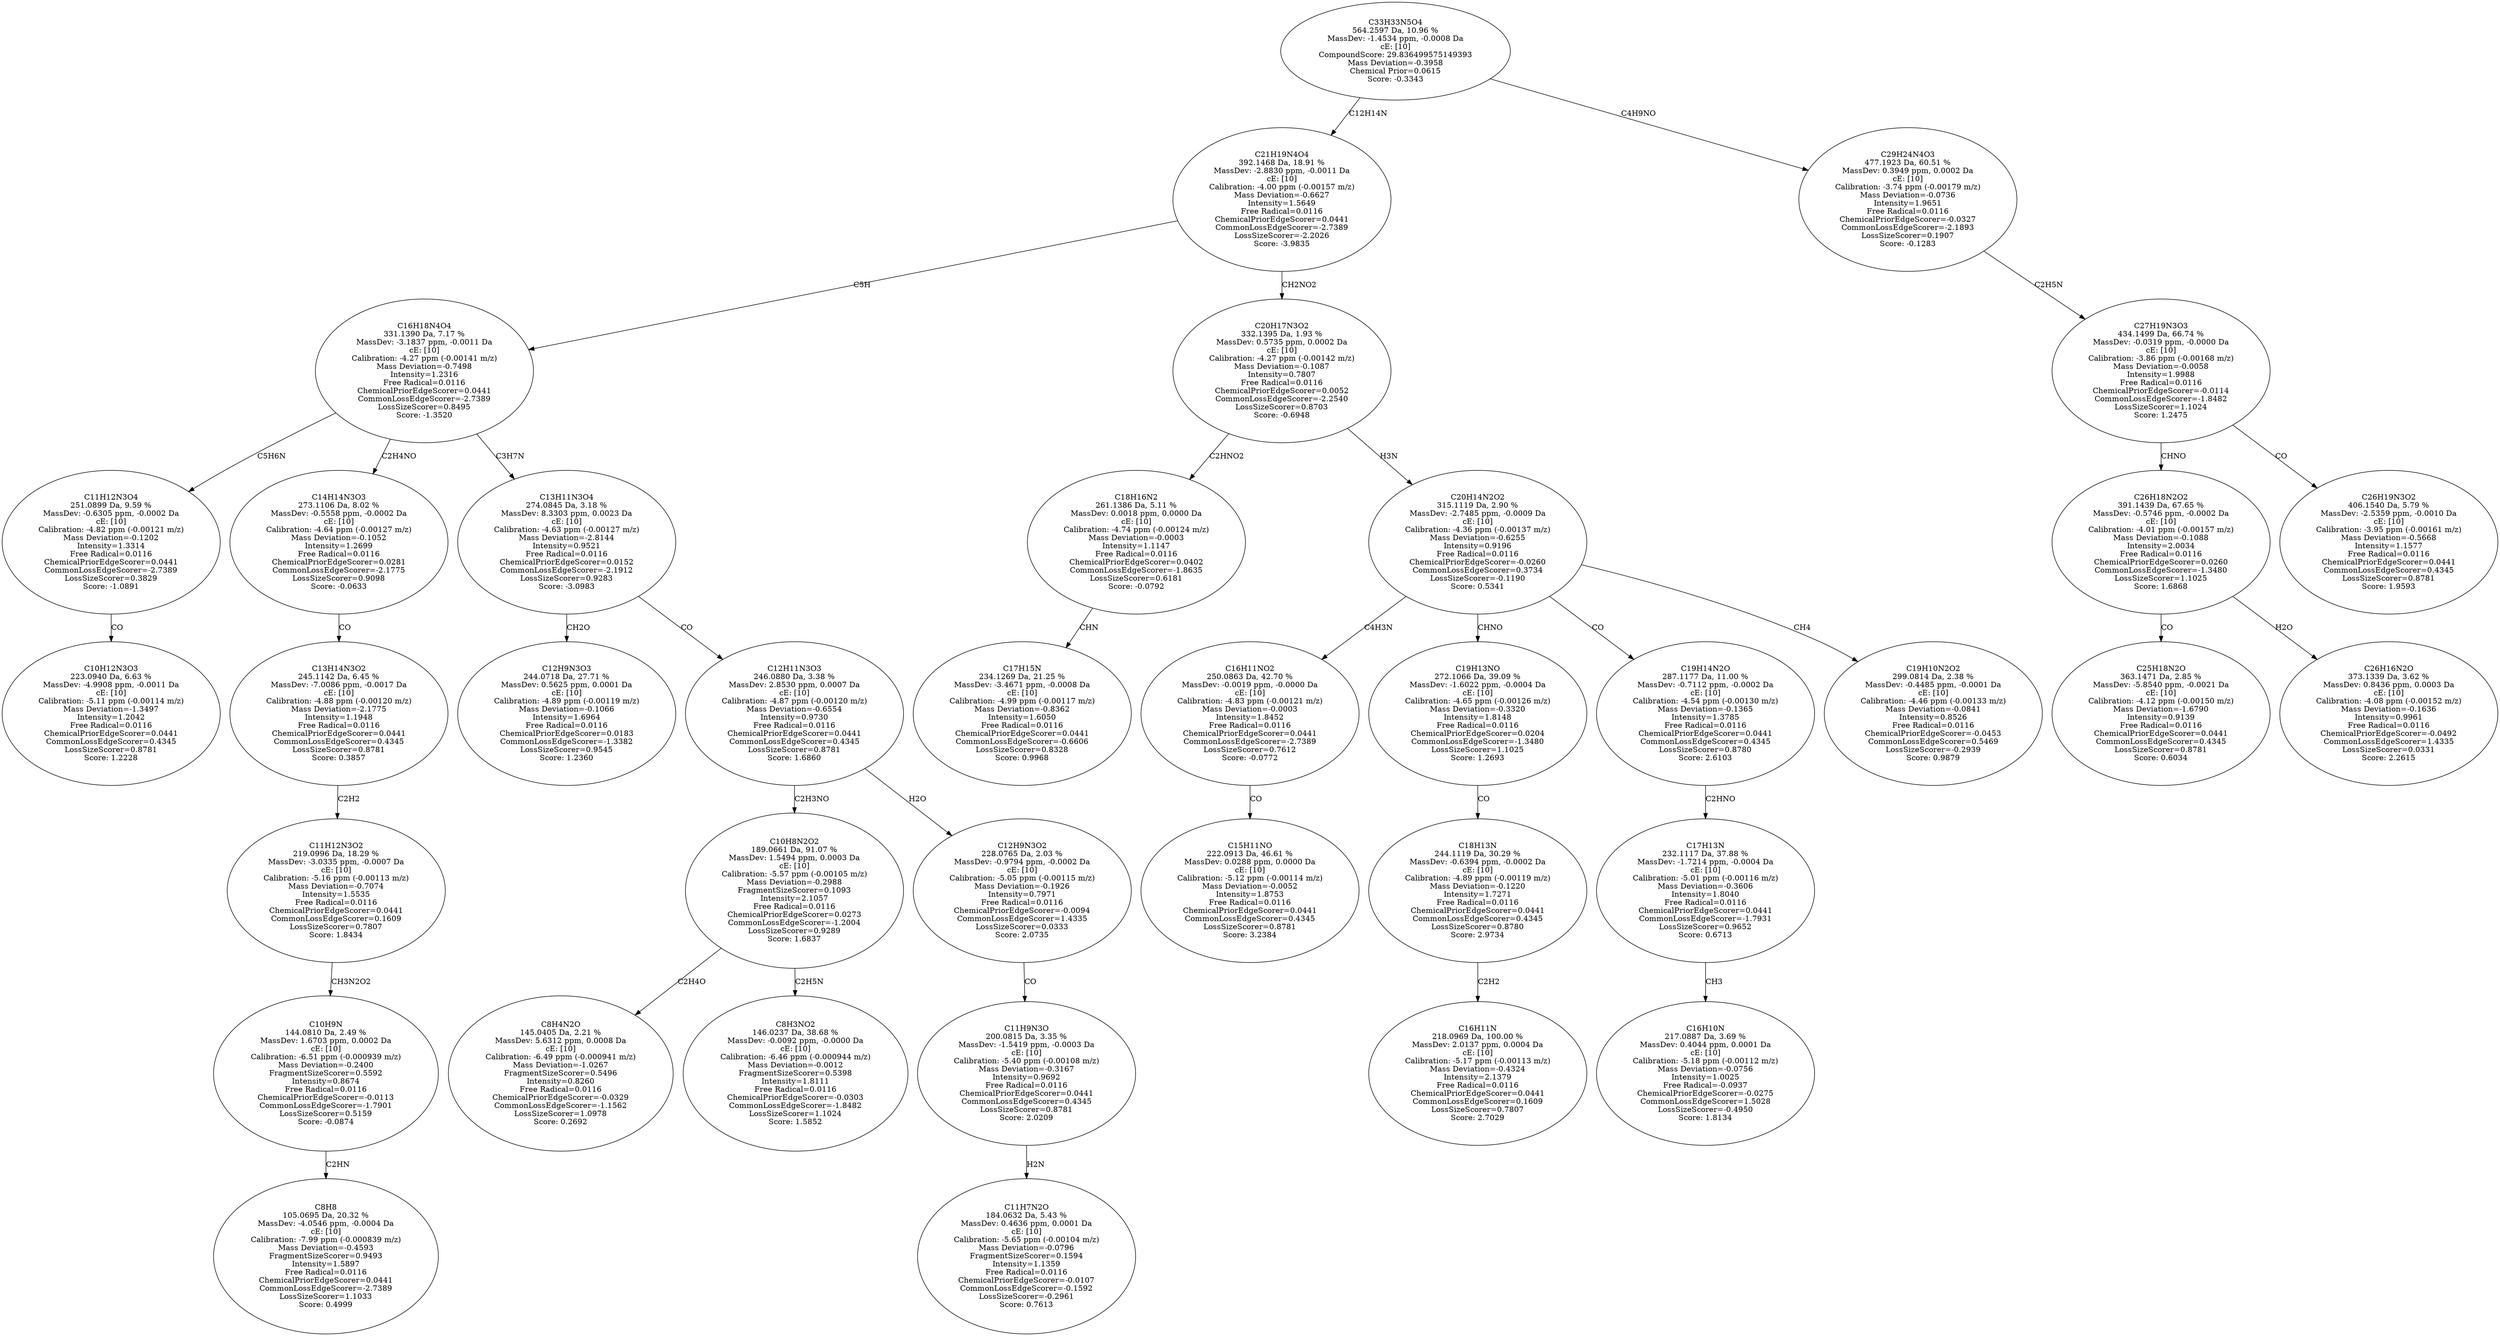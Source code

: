 strict digraph {
v1 [label="C10H12N3O3\n223.0940 Da, 6.63 %\nMassDev: -4.9908 ppm, -0.0011 Da\ncE: [10]\nCalibration: -5.11 ppm (-0.00114 m/z)\nMass Deviation=-1.3497\nIntensity=1.2042\nFree Radical=0.0116\nChemicalPriorEdgeScorer=0.0441\nCommonLossEdgeScorer=0.4345\nLossSizeScorer=0.8781\nScore: 1.2228"];
v2 [label="C11H12N3O4\n251.0899 Da, 9.59 %\nMassDev: -0.6305 ppm, -0.0002 Da\ncE: [10]\nCalibration: -4.82 ppm (-0.00121 m/z)\nMass Deviation=-0.1202\nIntensity=1.3314\nFree Radical=0.0116\nChemicalPriorEdgeScorer=0.0441\nCommonLossEdgeScorer=-2.7389\nLossSizeScorer=0.3829\nScore: -1.0891"];
v3 [label="C8H8\n105.0695 Da, 20.32 %\nMassDev: -4.0546 ppm, -0.0004 Da\ncE: [10]\nCalibration: -7.99 ppm (-0.000839 m/z)\nMass Deviation=-0.4593\nFragmentSizeScorer=0.9493\nIntensity=1.5897\nFree Radical=0.0116\nChemicalPriorEdgeScorer=0.0441\nCommonLossEdgeScorer=-2.7389\nLossSizeScorer=1.1033\nScore: 0.4999"];
v4 [label="C10H9N\n144.0810 Da, 2.49 %\nMassDev: 1.6703 ppm, 0.0002 Da\ncE: [10]\nCalibration: -6.51 ppm (-0.000939 m/z)\nMass Deviation=-0.2400\nFragmentSizeScorer=0.5592\nIntensity=0.8674\nFree Radical=0.0116\nChemicalPriorEdgeScorer=-0.0113\nCommonLossEdgeScorer=-1.7901\nLossSizeScorer=0.5159\nScore: -0.0874"];
v5 [label="C11H12N3O2\n219.0996 Da, 18.29 %\nMassDev: -3.0335 ppm, -0.0007 Da\ncE: [10]\nCalibration: -5.16 ppm (-0.00113 m/z)\nMass Deviation=-0.7074\nIntensity=1.5535\nFree Radical=0.0116\nChemicalPriorEdgeScorer=0.0441\nCommonLossEdgeScorer=0.1609\nLossSizeScorer=0.7807\nScore: 1.8434"];
v6 [label="C13H14N3O2\n245.1142 Da, 6.45 %\nMassDev: -7.0086 ppm, -0.0017 Da\ncE: [10]\nCalibration: -4.88 ppm (-0.00120 m/z)\nMass Deviation=-2.1775\nIntensity=1.1948\nFree Radical=0.0116\nChemicalPriorEdgeScorer=0.0441\nCommonLossEdgeScorer=0.4345\nLossSizeScorer=0.8781\nScore: 0.3857"];
v7 [label="C14H14N3O3\n273.1106 Da, 8.02 %\nMassDev: -0.5558 ppm, -0.0002 Da\ncE: [10]\nCalibration: -4.64 ppm (-0.00127 m/z)\nMass Deviation=-0.1052\nIntensity=1.2699\nFree Radical=0.0116\nChemicalPriorEdgeScorer=0.0281\nCommonLossEdgeScorer=-2.1775\nLossSizeScorer=0.9098\nScore: -0.0633"];
v8 [label="C12H9N3O3\n244.0718 Da, 27.71 %\nMassDev: 0.5625 ppm, 0.0001 Da\ncE: [10]\nCalibration: -4.89 ppm (-0.00119 m/z)\nMass Deviation=-0.1066\nIntensity=1.6964\nFree Radical=0.0116\nChemicalPriorEdgeScorer=0.0183\nCommonLossEdgeScorer=-1.3382\nLossSizeScorer=0.9545\nScore: 1.2360"];
v9 [label="C8H4N2O\n145.0405 Da, 2.21 %\nMassDev: 5.6312 ppm, 0.0008 Da\ncE: [10]\nCalibration: -6.49 ppm (-0.000941 m/z)\nMass Deviation=-1.0267\nFragmentSizeScorer=0.5496\nIntensity=0.8260\nFree Radical=0.0116\nChemicalPriorEdgeScorer=-0.0329\nCommonLossEdgeScorer=-1.1562\nLossSizeScorer=1.0978\nScore: 0.2692"];
v10 [label="C8H3NO2\n146.0237 Da, 38.68 %\nMassDev: -0.0092 ppm, -0.0000 Da\ncE: [10]\nCalibration: -6.46 ppm (-0.000944 m/z)\nMass Deviation=-0.0012\nFragmentSizeScorer=0.5398\nIntensity=1.8111\nFree Radical=0.0116\nChemicalPriorEdgeScorer=-0.0303\nCommonLossEdgeScorer=-1.8482\nLossSizeScorer=1.1024\nScore: 1.5852"];
v11 [label="C10H8N2O2\n189.0661 Da, 91.07 %\nMassDev: 1.5494 ppm, 0.0003 Da\ncE: [10]\nCalibration: -5.57 ppm (-0.00105 m/z)\nMass Deviation=-0.2988\nFragmentSizeScorer=0.1093\nIntensity=2.1057\nFree Radical=0.0116\nChemicalPriorEdgeScorer=0.0273\nCommonLossEdgeScorer=-1.2004\nLossSizeScorer=0.9289\nScore: 1.6837"];
v12 [label="C11H7N2O\n184.0632 Da, 5.43 %\nMassDev: 0.4636 ppm, 0.0001 Da\ncE: [10]\nCalibration: -5.65 ppm (-0.00104 m/z)\nMass Deviation=-0.0796\nFragmentSizeScorer=0.1594\nIntensity=1.1359\nFree Radical=0.0116\nChemicalPriorEdgeScorer=-0.0107\nCommonLossEdgeScorer=-0.1592\nLossSizeScorer=-0.2961\nScore: 0.7613"];
v13 [label="C11H9N3O\n200.0815 Da, 3.35 %\nMassDev: -1.5419 ppm, -0.0003 Da\ncE: [10]\nCalibration: -5.40 ppm (-0.00108 m/z)\nMass Deviation=-0.3167\nIntensity=0.9692\nFree Radical=0.0116\nChemicalPriorEdgeScorer=0.0441\nCommonLossEdgeScorer=0.4345\nLossSizeScorer=0.8781\nScore: 2.0209"];
v14 [label="C12H9N3O2\n228.0765 Da, 2.03 %\nMassDev: -0.9794 ppm, -0.0002 Da\ncE: [10]\nCalibration: -5.05 ppm (-0.00115 m/z)\nMass Deviation=-0.1926\nIntensity=0.7971\nFree Radical=0.0116\nChemicalPriorEdgeScorer=-0.0094\nCommonLossEdgeScorer=1.4335\nLossSizeScorer=0.0333\nScore: 2.0735"];
v15 [label="C12H11N3O3\n246.0880 Da, 3.38 %\nMassDev: 2.8530 ppm, 0.0007 Da\ncE: [10]\nCalibration: -4.87 ppm (-0.00120 m/z)\nMass Deviation=-0.6554\nIntensity=0.9730\nFree Radical=0.0116\nChemicalPriorEdgeScorer=0.0441\nCommonLossEdgeScorer=0.4345\nLossSizeScorer=0.8781\nScore: 1.6860"];
v16 [label="C13H11N3O4\n274.0845 Da, 3.18 %\nMassDev: 8.3303 ppm, 0.0023 Da\ncE: [10]\nCalibration: -4.63 ppm (-0.00127 m/z)\nMass Deviation=-2.8144\nIntensity=0.9521\nFree Radical=0.0116\nChemicalPriorEdgeScorer=0.0152\nCommonLossEdgeScorer=-2.1912\nLossSizeScorer=0.9283\nScore: -3.0983"];
v17 [label="C16H18N4O4\n331.1390 Da, 7.17 %\nMassDev: -3.1837 ppm, -0.0011 Da\ncE: [10]\nCalibration: -4.27 ppm (-0.00141 m/z)\nMass Deviation=-0.7498\nIntensity=1.2316\nFree Radical=0.0116\nChemicalPriorEdgeScorer=0.0441\nCommonLossEdgeScorer=-2.7389\nLossSizeScorer=0.8495\nScore: -1.3520"];
v18 [label="C17H15N\n234.1269 Da, 21.25 %\nMassDev: -3.4671 ppm, -0.0008 Da\ncE: [10]\nCalibration: -4.99 ppm (-0.00117 m/z)\nMass Deviation=-0.8362\nIntensity=1.6050\nFree Radical=0.0116\nChemicalPriorEdgeScorer=0.0441\nCommonLossEdgeScorer=-0.6606\nLossSizeScorer=0.8328\nScore: 0.9968"];
v19 [label="C18H16N2\n261.1386 Da, 5.11 %\nMassDev: 0.0018 ppm, 0.0000 Da\ncE: [10]\nCalibration: -4.74 ppm (-0.00124 m/z)\nMass Deviation=-0.0003\nIntensity=1.1147\nFree Radical=0.0116\nChemicalPriorEdgeScorer=0.0402\nCommonLossEdgeScorer=-1.8635\nLossSizeScorer=0.6181\nScore: -0.0792"];
v20 [label="C15H11NO\n222.0913 Da, 46.61 %\nMassDev: 0.0288 ppm, 0.0000 Da\ncE: [10]\nCalibration: -5.12 ppm (-0.00114 m/z)\nMass Deviation=-0.0052\nIntensity=1.8753\nFree Radical=0.0116\nChemicalPriorEdgeScorer=0.0441\nCommonLossEdgeScorer=0.4345\nLossSizeScorer=0.8781\nScore: 3.2384"];
v21 [label="C16H11NO2\n250.0863 Da, 42.70 %\nMassDev: -0.0019 ppm, -0.0000 Da\ncE: [10]\nCalibration: -4.83 ppm (-0.00121 m/z)\nMass Deviation=-0.0003\nIntensity=1.8452\nFree Radical=0.0116\nChemicalPriorEdgeScorer=0.0441\nCommonLossEdgeScorer=-2.7389\nLossSizeScorer=0.7612\nScore: -0.0772"];
v22 [label="C16H11N\n218.0969 Da, 100.00 %\nMassDev: 2.0137 ppm, 0.0004 Da\ncE: [10]\nCalibration: -5.17 ppm (-0.00113 m/z)\nMass Deviation=-0.4324\nIntensity=2.1379\nFree Radical=0.0116\nChemicalPriorEdgeScorer=0.0441\nCommonLossEdgeScorer=0.1609\nLossSizeScorer=0.7807\nScore: 2.7029"];
v23 [label="C18H13N\n244.1119 Da, 30.29 %\nMassDev: -0.6394 ppm, -0.0002 Da\ncE: [10]\nCalibration: -4.89 ppm (-0.00119 m/z)\nMass Deviation=-0.1220\nIntensity=1.7271\nFree Radical=0.0116\nChemicalPriorEdgeScorer=0.0441\nCommonLossEdgeScorer=0.4345\nLossSizeScorer=0.8780\nScore: 2.9734"];
v24 [label="C19H13NO\n272.1066 Da, 39.09 %\nMassDev: -1.6022 ppm, -0.0004 Da\ncE: [10]\nCalibration: -4.65 ppm (-0.00126 m/z)\nMass Deviation=-0.3320\nIntensity=1.8148\nFree Radical=0.0116\nChemicalPriorEdgeScorer=0.0204\nCommonLossEdgeScorer=-1.3480\nLossSizeScorer=1.1025\nScore: 1.2693"];
v25 [label="C16H10N\n217.0887 Da, 3.69 %\nMassDev: 0.4044 ppm, 0.0001 Da\ncE: [10]\nCalibration: -5.18 ppm (-0.00112 m/z)\nMass Deviation=-0.0756\nIntensity=1.0025\nFree Radical=-0.0937\nChemicalPriorEdgeScorer=-0.0275\nCommonLossEdgeScorer=1.5028\nLossSizeScorer=-0.4950\nScore: 1.8134"];
v26 [label="C17H13N\n232.1117 Da, 37.88 %\nMassDev: -1.7214 ppm, -0.0004 Da\ncE: [10]\nCalibration: -5.01 ppm (-0.00116 m/z)\nMass Deviation=-0.3606\nIntensity=1.8040\nFree Radical=0.0116\nChemicalPriorEdgeScorer=0.0441\nCommonLossEdgeScorer=-1.7931\nLossSizeScorer=0.9652\nScore: 0.6713"];
v27 [label="C19H14N2O\n287.1177 Da, 11.00 %\nMassDev: -0.7112 ppm, -0.0002 Da\ncE: [10]\nCalibration: -4.54 ppm (-0.00130 m/z)\nMass Deviation=-0.1365\nIntensity=1.3785\nFree Radical=0.0116\nChemicalPriorEdgeScorer=0.0441\nCommonLossEdgeScorer=0.4345\nLossSizeScorer=0.8780\nScore: 2.6103"];
v28 [label="C19H10N2O2\n299.0814 Da, 2.38 %\nMassDev: -0.4485 ppm, -0.0001 Da\ncE: [10]\nCalibration: -4.46 ppm (-0.00133 m/z)\nMass Deviation=-0.0841\nIntensity=0.8526\nFree Radical=0.0116\nChemicalPriorEdgeScorer=-0.0453\nCommonLossEdgeScorer=0.5469\nLossSizeScorer=-0.2939\nScore: 0.9879"];
v29 [label="C20H14N2O2\n315.1119 Da, 2.90 %\nMassDev: -2.7485 ppm, -0.0009 Da\ncE: [10]\nCalibration: -4.36 ppm (-0.00137 m/z)\nMass Deviation=-0.6255\nIntensity=0.9196\nFree Radical=0.0116\nChemicalPriorEdgeScorer=-0.0260\nCommonLossEdgeScorer=0.3734\nLossSizeScorer=-0.1190\nScore: 0.5341"];
v30 [label="C20H17N3O2\n332.1395 Da, 1.93 %\nMassDev: 0.5735 ppm, 0.0002 Da\ncE: [10]\nCalibration: -4.27 ppm (-0.00142 m/z)\nMass Deviation=-0.1087\nIntensity=0.7807\nFree Radical=0.0116\nChemicalPriorEdgeScorer=0.0052\nCommonLossEdgeScorer=-2.2540\nLossSizeScorer=0.8703\nScore: -0.6948"];
v31 [label="C21H19N4O4\n392.1468 Da, 18.91 %\nMassDev: -2.8830 ppm, -0.0011 Da\ncE: [10]\nCalibration: -4.00 ppm (-0.00157 m/z)\nMass Deviation=-0.6627\nIntensity=1.5649\nFree Radical=0.0116\nChemicalPriorEdgeScorer=0.0441\nCommonLossEdgeScorer=-2.7389\nLossSizeScorer=-2.2026\nScore: -3.9835"];
v32 [label="C25H18N2O\n363.1471 Da, 2.85 %\nMassDev: -5.8540 ppm, -0.0021 Da\ncE: [10]\nCalibration: -4.12 ppm (-0.00150 m/z)\nMass Deviation=-1.6790\nIntensity=0.9139\nFree Radical=0.0116\nChemicalPriorEdgeScorer=0.0441\nCommonLossEdgeScorer=0.4345\nLossSizeScorer=0.8781\nScore: 0.6034"];
v33 [label="C26H16N2O\n373.1339 Da, 3.62 %\nMassDev: 0.8436 ppm, 0.0003 Da\ncE: [10]\nCalibration: -4.08 ppm (-0.00152 m/z)\nMass Deviation=-0.1636\nIntensity=0.9961\nFree Radical=0.0116\nChemicalPriorEdgeScorer=-0.0492\nCommonLossEdgeScorer=1.4335\nLossSizeScorer=0.0331\nScore: 2.2615"];
v34 [label="C26H18N2O2\n391.1439 Da, 67.65 %\nMassDev: -0.5746 ppm, -0.0002 Da\ncE: [10]\nCalibration: -4.01 ppm (-0.00157 m/z)\nMass Deviation=-0.1088\nIntensity=2.0034\nFree Radical=0.0116\nChemicalPriorEdgeScorer=0.0260\nCommonLossEdgeScorer=-1.3480\nLossSizeScorer=1.1025\nScore: 1.6868"];
v35 [label="C26H19N3O2\n406.1540 Da, 5.79 %\nMassDev: -2.5359 ppm, -0.0010 Da\ncE: [10]\nCalibration: -3.95 ppm (-0.00161 m/z)\nMass Deviation=-0.5668\nIntensity=1.1577\nFree Radical=0.0116\nChemicalPriorEdgeScorer=0.0441\nCommonLossEdgeScorer=0.4345\nLossSizeScorer=0.8781\nScore: 1.9593"];
v36 [label="C27H19N3O3\n434.1499 Da, 66.74 %\nMassDev: -0.0319 ppm, -0.0000 Da\ncE: [10]\nCalibration: -3.86 ppm (-0.00168 m/z)\nMass Deviation=-0.0058\nIntensity=1.9988\nFree Radical=0.0116\nChemicalPriorEdgeScorer=-0.0114\nCommonLossEdgeScorer=-1.8482\nLossSizeScorer=1.1024\nScore: 1.2475"];
v37 [label="C29H24N4O3\n477.1923 Da, 60.51 %\nMassDev: 0.3949 ppm, 0.0002 Da\ncE: [10]\nCalibration: -3.74 ppm (-0.00179 m/z)\nMass Deviation=-0.0736\nIntensity=1.9651\nFree Radical=0.0116\nChemicalPriorEdgeScorer=-0.0327\nCommonLossEdgeScorer=-2.1893\nLossSizeScorer=0.1907\nScore: -0.1283"];
v38 [label="C33H33N5O4\n564.2597 Da, 10.96 %\nMassDev: -1.4534 ppm, -0.0008 Da\ncE: [10]\nCompoundScore: 29.836499575149393\nMass Deviation=-0.3958\nChemical Prior=0.0615\nScore: -0.3343"];
v2 -> v1 [label="CO"];
v17 -> v2 [label="C5H6N"];
v4 -> v3 [label="C2HN"];
v5 -> v4 [label="CH3N2O2"];
v6 -> v5 [label="C2H2"];
v7 -> v6 [label="CO"];
v17 -> v7 [label="C2H4NO"];
v16 -> v8 [label="CH2O"];
v11 -> v9 [label="C2H4O"];
v11 -> v10 [label="C2H5N"];
v15 -> v11 [label="C2H3NO"];
v13 -> v12 [label="H2N"];
v14 -> v13 [label="CO"];
v15 -> v14 [label="H2O"];
v16 -> v15 [label="CO"];
v17 -> v16 [label="C3H7N"];
v31 -> v17 [label="C5H"];
v19 -> v18 [label="CHN"];
v30 -> v19 [label="C2HNO2"];
v21 -> v20 [label="CO"];
v29 -> v21 [label="C4H3N"];
v23 -> v22 [label="C2H2"];
v24 -> v23 [label="CO"];
v29 -> v24 [label="CHNO"];
v26 -> v25 [label="CH3"];
v27 -> v26 [label="C2HNO"];
v29 -> v27 [label="CO"];
v29 -> v28 [label="CH4"];
v30 -> v29 [label="H3N"];
v31 -> v30 [label="CH2NO2"];
v38 -> v31 [label="C12H14N"];
v34 -> v32 [label="CO"];
v34 -> v33 [label="H2O"];
v36 -> v34 [label="CHNO"];
v36 -> v35 [label="CO"];
v37 -> v36 [label="C2H5N"];
v38 -> v37 [label="C4H9NO"];
}